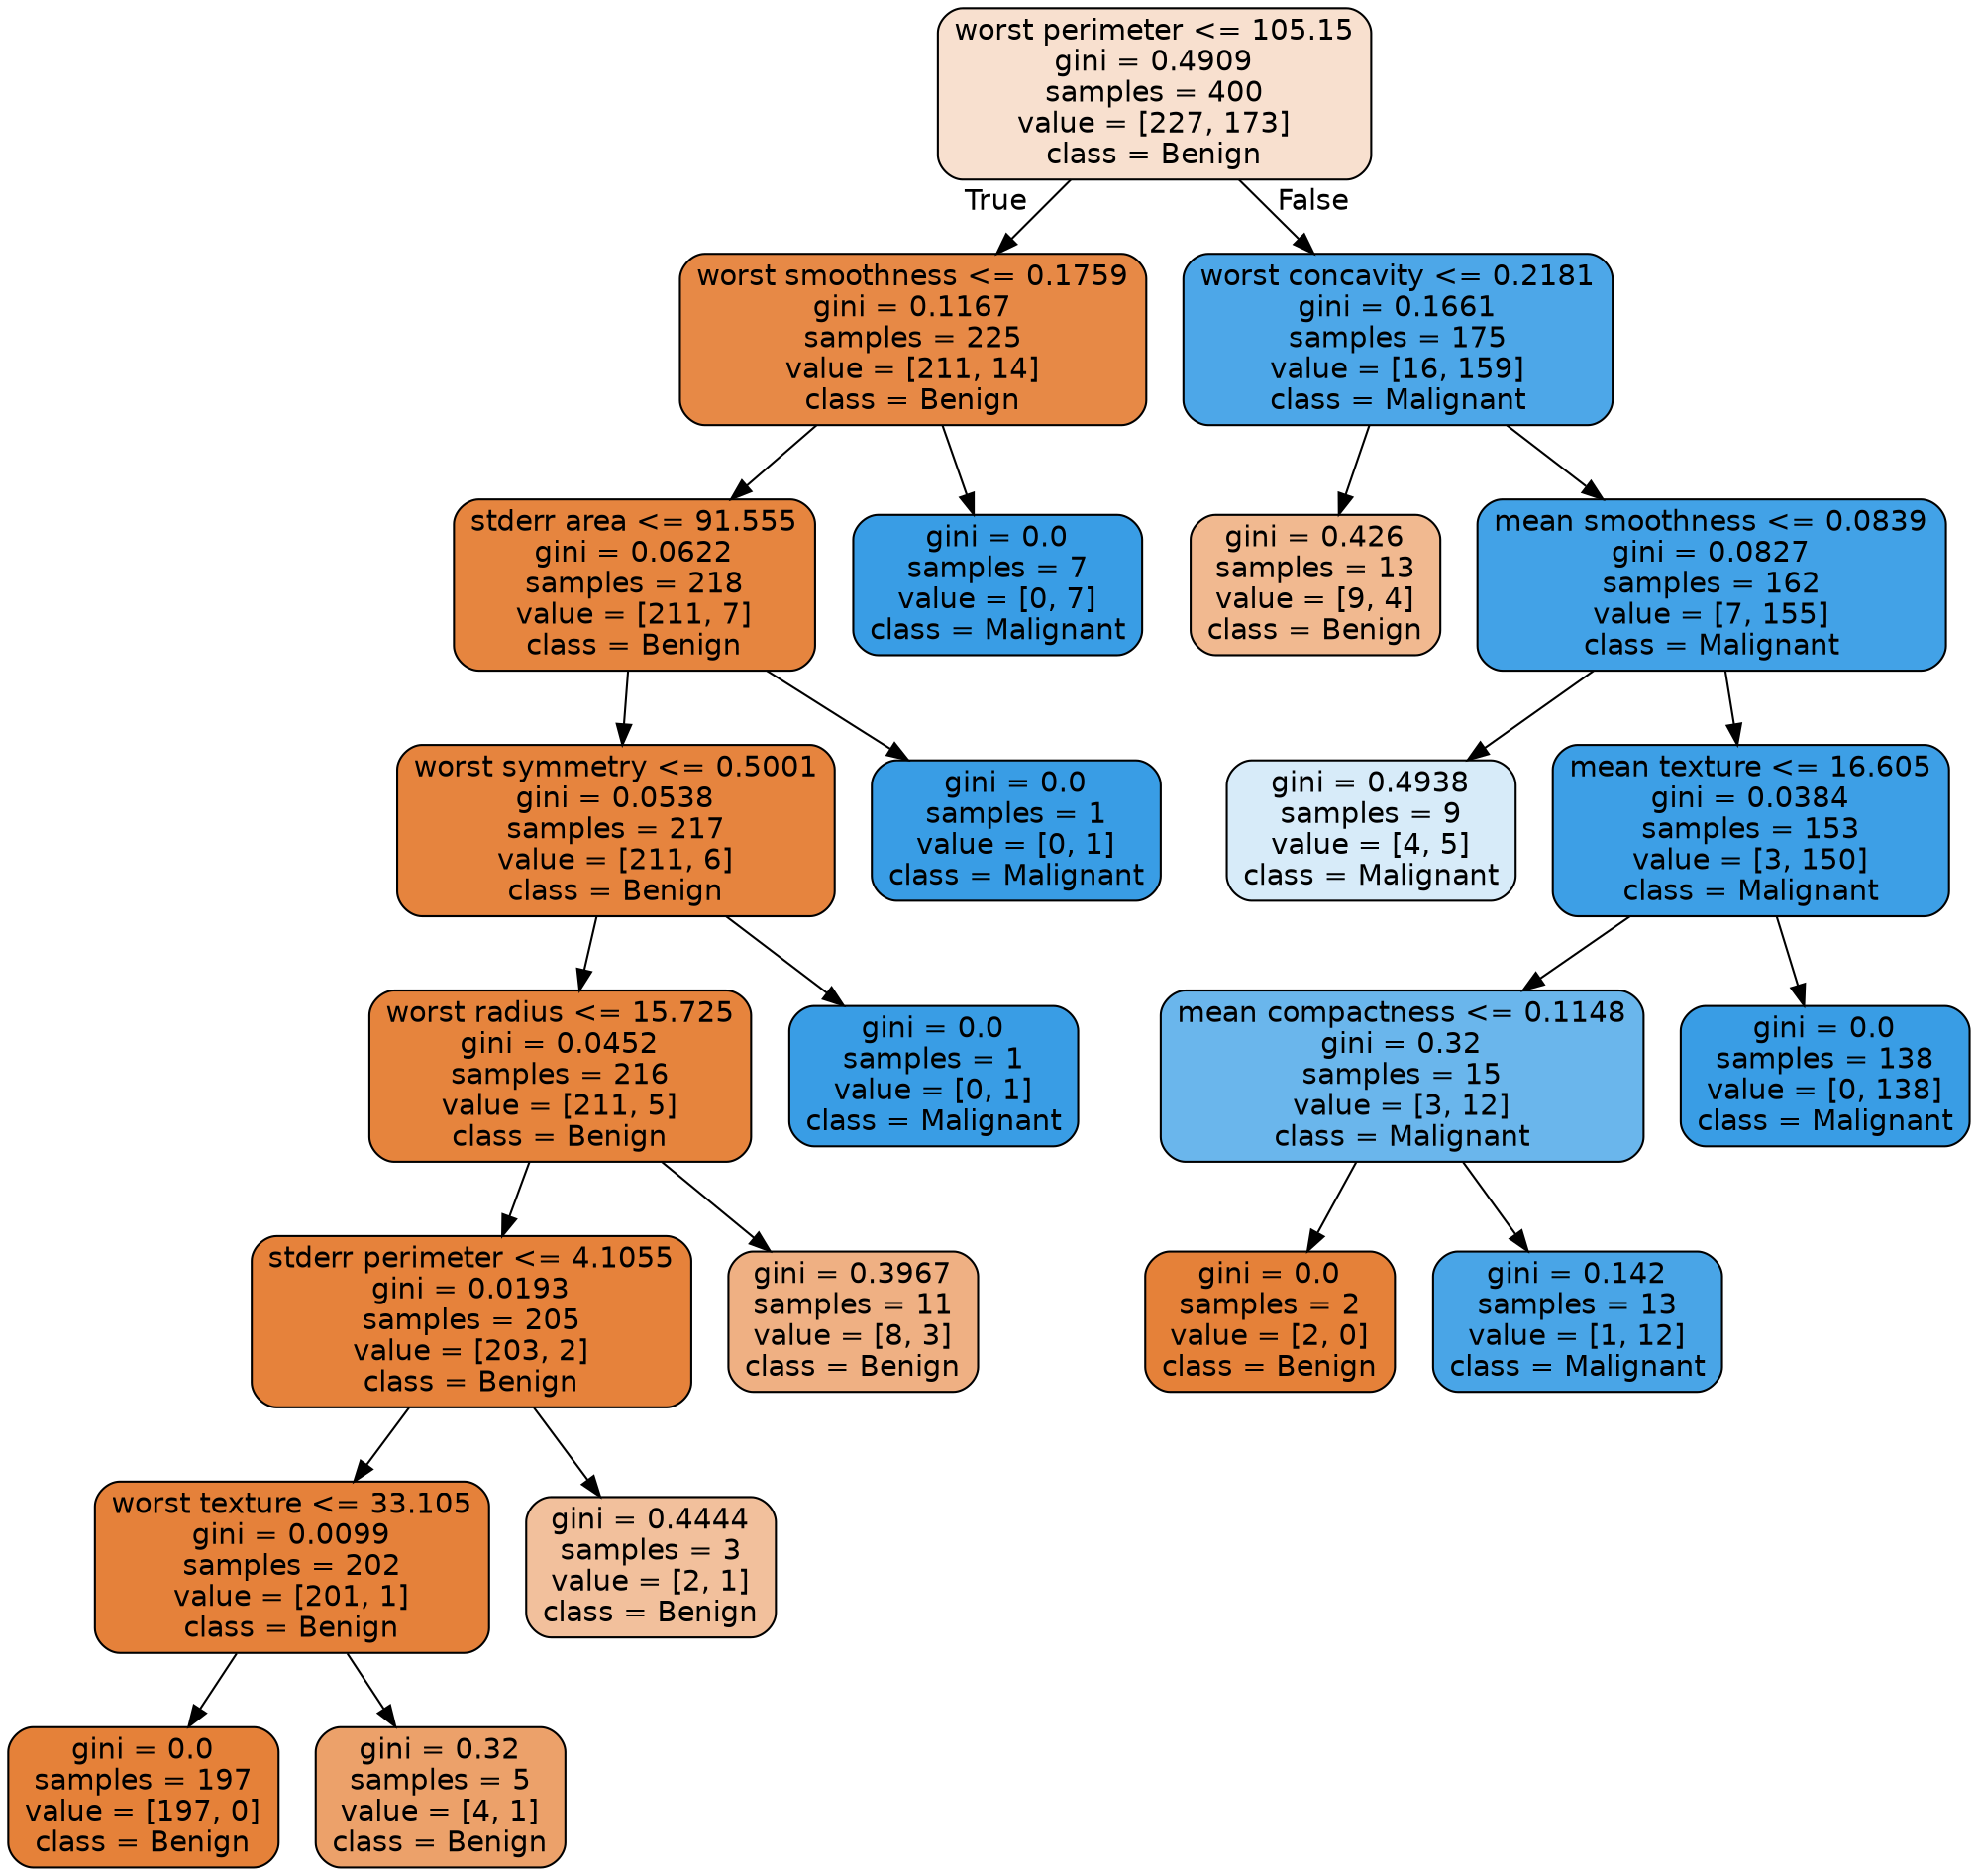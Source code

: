 digraph Tree {
node [shape=box, style="filled, rounded", color="black", fontname=helvetica] ;
edge [fontname=helvetica] ;
0 [label="worst perimeter <= 105.15\ngini = 0.4909\nsamples = 400\nvalue = [227, 173]\nclass = Benign", fillcolor="#e581393d"] ;
1 [label="worst smoothness <= 0.1759\ngini = 0.1167\nsamples = 225\nvalue = [211, 14]\nclass = Benign", fillcolor="#e58139ee"] ;
0 -> 1 [labeldistance=2.5, labelangle=45, headlabel="True"] ;
2 [label="stderr area <= 91.555\ngini = 0.0622\nsamples = 218\nvalue = [211, 7]\nclass = Benign", fillcolor="#e58139f7"] ;
1 -> 2 ;
3 [label="worst symmetry <= 0.5001\ngini = 0.0538\nsamples = 217\nvalue = [211, 6]\nclass = Benign", fillcolor="#e58139f8"] ;
2 -> 3 ;
4 [label="worst radius <= 15.725\ngini = 0.0452\nsamples = 216\nvalue = [211, 5]\nclass = Benign", fillcolor="#e58139f9"] ;
3 -> 4 ;
5 [label="stderr perimeter <= 4.1055\ngini = 0.0193\nsamples = 205\nvalue = [203, 2]\nclass = Benign", fillcolor="#e58139fc"] ;
4 -> 5 ;
6 [label="worst texture <= 33.105\ngini = 0.0099\nsamples = 202\nvalue = [201, 1]\nclass = Benign", fillcolor="#e58139fe"] ;
5 -> 6 ;
7 [label="gini = 0.0\nsamples = 197\nvalue = [197, 0]\nclass = Benign", fillcolor="#e58139ff"] ;
6 -> 7 ;
8 [label="gini = 0.32\nsamples = 5\nvalue = [4, 1]\nclass = Benign", fillcolor="#e58139bf"] ;
6 -> 8 ;
9 [label="gini = 0.4444\nsamples = 3\nvalue = [2, 1]\nclass = Benign", fillcolor="#e581397f"] ;
5 -> 9 ;
10 [label="gini = 0.3967\nsamples = 11\nvalue = [8, 3]\nclass = Benign", fillcolor="#e581399f"] ;
4 -> 10 ;
11 [label="gini = 0.0\nsamples = 1\nvalue = [0, 1]\nclass = Malignant", fillcolor="#399de5ff"] ;
3 -> 11 ;
12 [label="gini = 0.0\nsamples = 1\nvalue = [0, 1]\nclass = Malignant", fillcolor="#399de5ff"] ;
2 -> 12 ;
13 [label="gini = 0.0\nsamples = 7\nvalue = [0, 7]\nclass = Malignant", fillcolor="#399de5ff"] ;
1 -> 13 ;
14 [label="worst concavity <= 0.2181\ngini = 0.1661\nsamples = 175\nvalue = [16, 159]\nclass = Malignant", fillcolor="#399de5e5"] ;
0 -> 14 [labeldistance=2.5, labelangle=-45, headlabel="False"] ;
15 [label="gini = 0.426\nsamples = 13\nvalue = [9, 4]\nclass = Benign", fillcolor="#e581398e"] ;
14 -> 15 ;
16 [label="mean smoothness <= 0.0839\ngini = 0.0827\nsamples = 162\nvalue = [7, 155]\nclass = Malignant", fillcolor="#399de5f3"] ;
14 -> 16 ;
17 [label="gini = 0.4938\nsamples = 9\nvalue = [4, 5]\nclass = Malignant", fillcolor="#399de533"] ;
16 -> 17 ;
18 [label="mean texture <= 16.605\ngini = 0.0384\nsamples = 153\nvalue = [3, 150]\nclass = Malignant", fillcolor="#399de5fa"] ;
16 -> 18 ;
19 [label="mean compactness <= 0.1148\ngini = 0.32\nsamples = 15\nvalue = [3, 12]\nclass = Malignant", fillcolor="#399de5bf"] ;
18 -> 19 ;
20 [label="gini = 0.0\nsamples = 2\nvalue = [2, 0]\nclass = Benign", fillcolor="#e58139ff"] ;
19 -> 20 ;
21 [label="gini = 0.142\nsamples = 13\nvalue = [1, 12]\nclass = Malignant", fillcolor="#399de5ea"] ;
19 -> 21 ;
22 [label="gini = 0.0\nsamples = 138\nvalue = [0, 138]\nclass = Malignant", fillcolor="#399de5ff"] ;
18 -> 22 ;
}